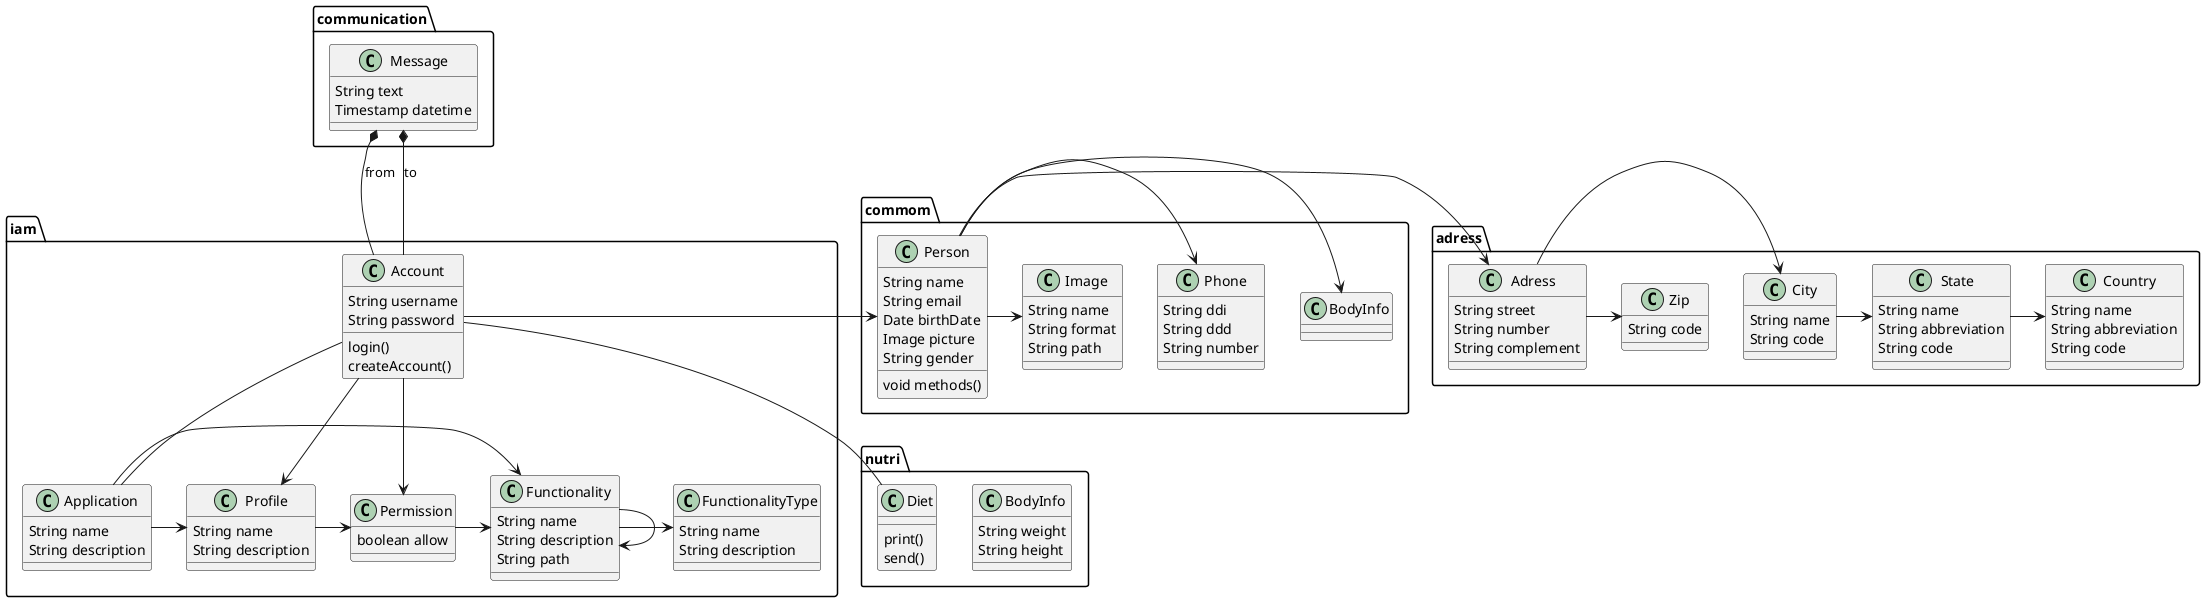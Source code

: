 @startuml

package iam {
  class Account {
    String username
    String password
    login()
    createAccount()
  }
  Account -> Profile
  Account -- Application
  Account -> Permission

  class Profile {
    String name
    String description
  }
  Profile -> Permission

  class Permission {
    boolean allow
  }
  Permission -> Functionality

  class Application {
    String name
    String description
  }
  Application -> Profile
  Application -> Functionality

  class Functionality {
    String name
    String description
    String path
  }
  Functionality -> Functionality
  Functionality -> FunctionalityType

  class FunctionalityType {
    String name
    String description
  }

}

package commom {
  class Person {
    String name
    String email
    Date birthDate
    Image picture
    String gender
    void methods()
  }
  Person -> BodyInfo
  Person -> Phone
  Person -> Image
  Account -> Person

  class Phone {
    String ddi
    String ddd
    String number
  }

  class Image {
    String name
    String format
    String path
  }
}

package adress {
  class Adress {
    String street
    String number
    String complement
  }
  Adress -> City
  Adress -> Zip
  Person -> Adress

  class Zip {
    String code
  }

  class City {
    String name
    String code
  }
  City -> State

  class State {
    String name
    String abbreviation
    String code
  }
  State -> Country

  class Country {
    String name
    String abbreviation
    String code
  }
}

package communication {
  class Message {
    String text
    Timestamp datetime
  }
  Message *-- Account : from
  Message *-- Account : to
}

package nutri {
  class BodyInfo {
    String weight
    String height
  }

  class Diet {
    print()
    send()
  }
  Diet -up- Account
}



@enduml